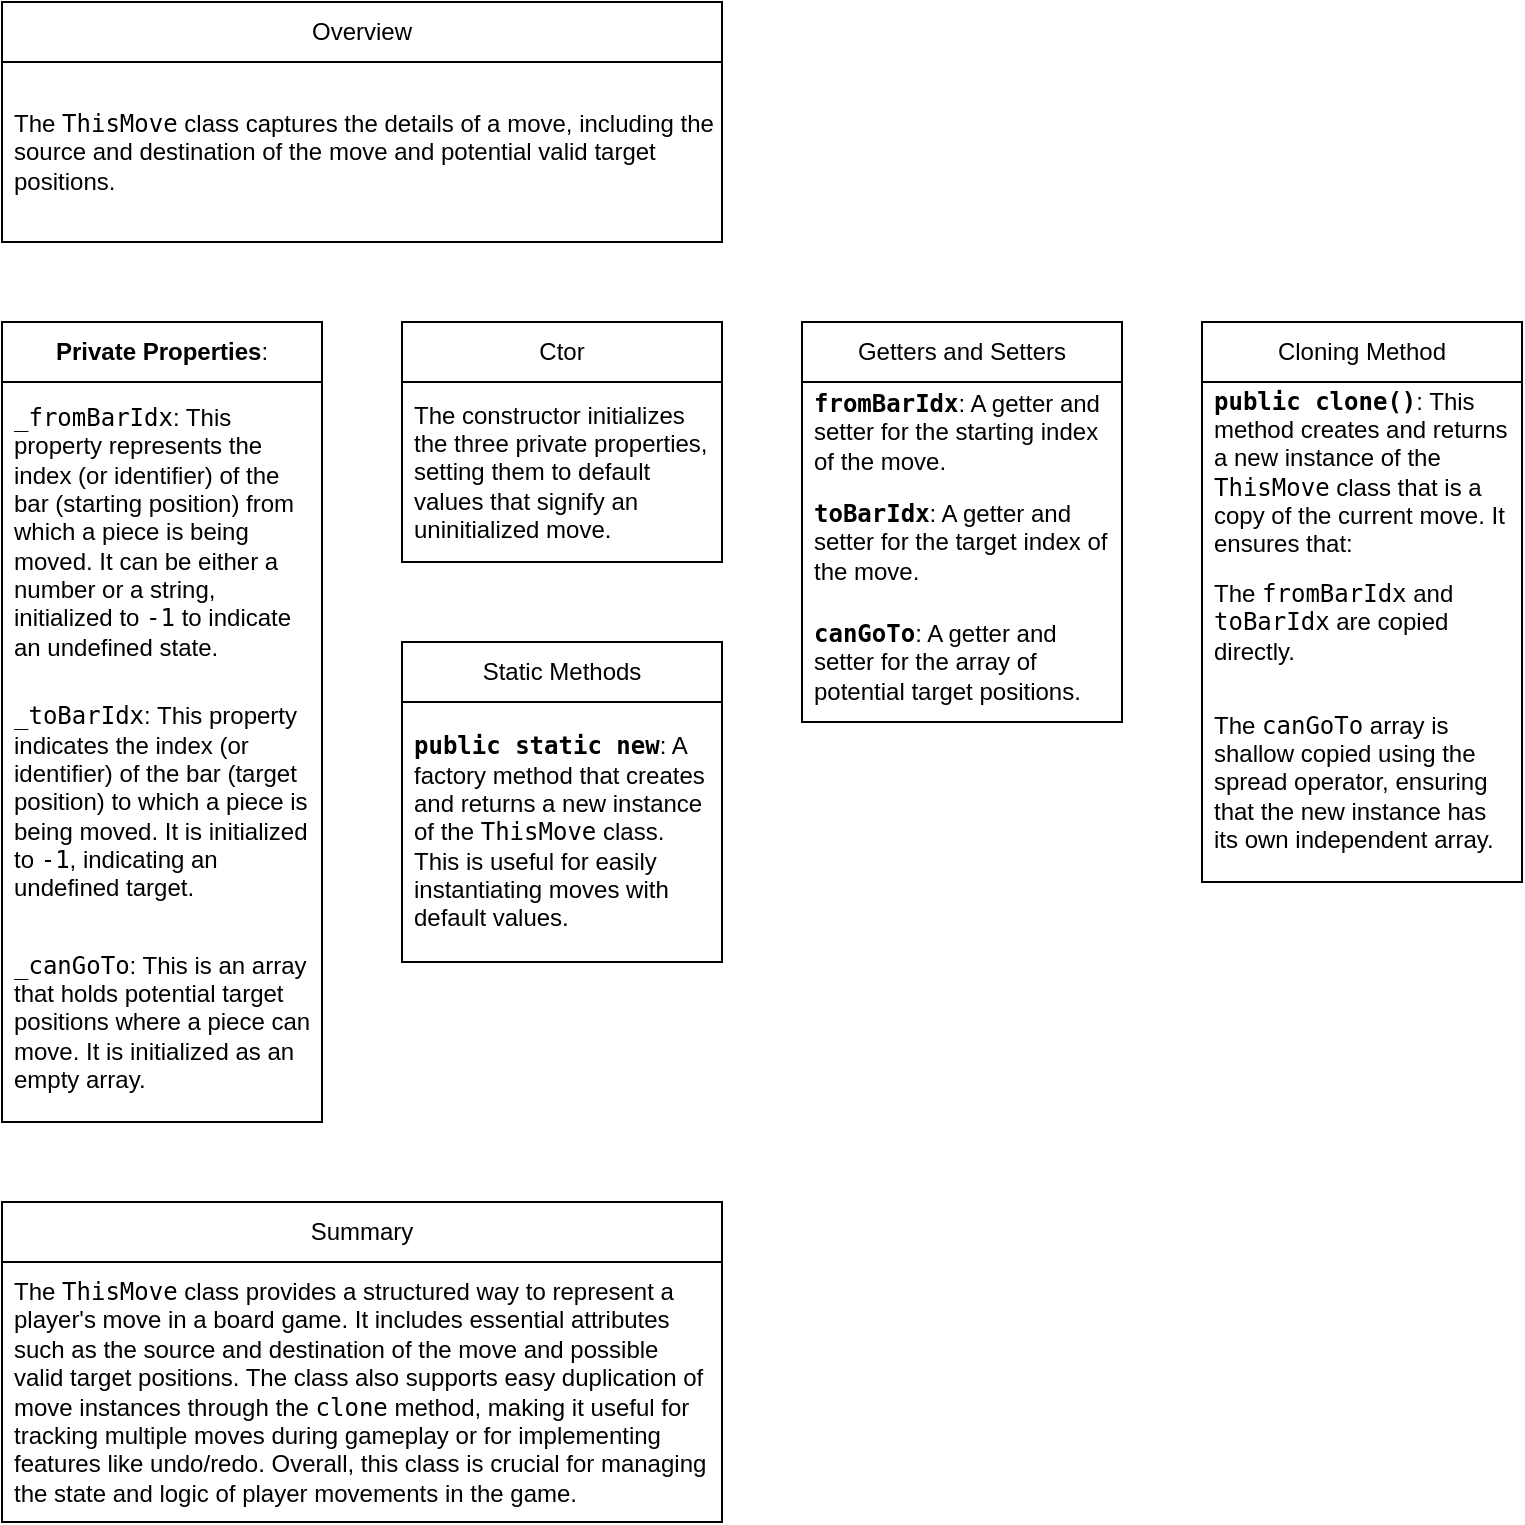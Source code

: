 <mxfile>
    <diagram id="EYohZ2oC5XbU08SCMuwa" name="Page-1">
        <mxGraphModel dx="867" dy="602" grid="1" gridSize="10" guides="1" tooltips="1" connect="1" arrows="1" fold="1" page="1" pageScale="1" pageWidth="850" pageHeight="1100" math="0" shadow="0">
            <root>
                <mxCell id="0"/>
                <mxCell id="1" parent="0"/>
                <mxCell id="2" value="Overview" style="swimlane;fontStyle=0;childLayout=stackLayout;horizontal=1;startSize=30;horizontalStack=0;resizeParent=1;resizeParentMax=0;resizeLast=0;collapsible=1;marginBottom=0;whiteSpace=wrap;html=1;" vertex="1" parent="1">
                    <mxGeometry x="40" y="40" width="360" height="120" as="geometry"/>
                </mxCell>
                <mxCell id="3" value="The &lt;code&gt;ThisMove&lt;/code&gt; class captures the details of a move, including the source and destination of the move and potential valid target positions." style="text;strokeColor=none;fillColor=none;align=left;verticalAlign=middle;spacingLeft=4;spacingRight=4;overflow=hidden;points=[[0,0.5],[1,0.5]];portConstraint=eastwest;rotatable=0;whiteSpace=wrap;html=1;" vertex="1" parent="2">
                    <mxGeometry y="30" width="360" height="90" as="geometry"/>
                </mxCell>
                <mxCell id="6" value="&lt;strong&gt;Private Properties&lt;/strong&gt;:" style="swimlane;fontStyle=0;childLayout=stackLayout;horizontal=1;startSize=30;horizontalStack=0;resizeParent=1;resizeParentMax=0;resizeLast=0;collapsible=1;marginBottom=0;whiteSpace=wrap;html=1;" vertex="1" parent="1">
                    <mxGeometry x="40" y="200" width="160" height="400" as="geometry"/>
                </mxCell>
                <mxCell id="7" value="&lt;code&gt;_fromBarIdx&lt;/code&gt;: This property represents the index (or identifier) of the bar (starting position) from which a piece is being moved. It can be either a number or a string, initialized to &lt;code&gt;-1&lt;/code&gt; to indicate an undefined state." style="text;strokeColor=none;fillColor=none;align=left;verticalAlign=middle;spacingLeft=4;spacingRight=4;overflow=hidden;points=[[0,0.5],[1,0.5]];portConstraint=eastwest;rotatable=0;whiteSpace=wrap;html=1;" vertex="1" parent="6">
                    <mxGeometry y="30" width="160" height="150" as="geometry"/>
                </mxCell>
                <mxCell id="8" value="&lt;code&gt;_toBarIdx&lt;/code&gt;: This property indicates the index (or identifier) of the bar (target position) to which a piece is being moved. It is initialized to &lt;code&gt;-1&lt;/code&gt;, indicating an undefined target." style="text;strokeColor=none;fillColor=none;align=left;verticalAlign=middle;spacingLeft=4;spacingRight=4;overflow=hidden;points=[[0,0.5],[1,0.5]];portConstraint=eastwest;rotatable=0;whiteSpace=wrap;html=1;" vertex="1" parent="6">
                    <mxGeometry y="180" width="160" height="120" as="geometry"/>
                </mxCell>
                <mxCell id="9" value="&lt;code&gt;_canGoTo&lt;/code&gt;: This is an array that holds potential target positions where a piece can move. It is initialized as an empty array." style="text;strokeColor=none;fillColor=none;align=left;verticalAlign=middle;spacingLeft=4;spacingRight=4;overflow=hidden;points=[[0,0.5],[1,0.5]];portConstraint=eastwest;rotatable=0;whiteSpace=wrap;html=1;" vertex="1" parent="6">
                    <mxGeometry y="300" width="160" height="100" as="geometry"/>
                </mxCell>
                <mxCell id="10" value="Ctor" style="swimlane;fontStyle=0;childLayout=stackLayout;horizontal=1;startSize=30;horizontalStack=0;resizeParent=1;resizeParentMax=0;resizeLast=0;collapsible=1;marginBottom=0;whiteSpace=wrap;html=1;" vertex="1" parent="1">
                    <mxGeometry x="240" y="200" width="160" height="120" as="geometry"/>
                </mxCell>
                <mxCell id="11" value="The constructor initializes the three private properties, setting them to default values that signify an uninitialized move." style="text;strokeColor=none;fillColor=none;align=left;verticalAlign=middle;spacingLeft=4;spacingRight=4;overflow=hidden;points=[[0,0.5],[1,0.5]];portConstraint=eastwest;rotatable=0;whiteSpace=wrap;html=1;" vertex="1" parent="10">
                    <mxGeometry y="30" width="160" height="90" as="geometry"/>
                </mxCell>
                <mxCell id="14" value="Static Methods" style="swimlane;fontStyle=0;childLayout=stackLayout;horizontal=1;startSize=30;horizontalStack=0;resizeParent=1;resizeParentMax=0;resizeLast=0;collapsible=1;marginBottom=0;whiteSpace=wrap;html=1;" vertex="1" parent="1">
                    <mxGeometry x="240" y="360" width="160" height="160" as="geometry"/>
                </mxCell>
                <mxCell id="15" value="&lt;strong&gt;&lt;code&gt;public static new&lt;/code&gt;&lt;/strong&gt;: A factory method that creates and returns a new instance of the &lt;code&gt;ThisMove&lt;/code&gt; class. This is useful for easily instantiating moves with default values." style="text;strokeColor=none;fillColor=none;align=left;verticalAlign=middle;spacingLeft=4;spacingRight=4;overflow=hidden;points=[[0,0.5],[1,0.5]];portConstraint=eastwest;rotatable=0;whiteSpace=wrap;html=1;" vertex="1" parent="14">
                    <mxGeometry y="30" width="160" height="130" as="geometry"/>
                </mxCell>
                <mxCell id="18" value="Getters and Setters" style="swimlane;fontStyle=0;childLayout=stackLayout;horizontal=1;startSize=30;horizontalStack=0;resizeParent=1;resizeParentMax=0;resizeLast=0;collapsible=1;marginBottom=0;whiteSpace=wrap;html=1;" vertex="1" parent="1">
                    <mxGeometry x="440" y="200" width="160" height="200" as="geometry"/>
                </mxCell>
                <mxCell id="19" value="&lt;strong&gt;&lt;code&gt;fromBarIdx&lt;/code&gt;&lt;/strong&gt;: A getter and setter for the starting index of the move." style="text;strokeColor=none;fillColor=none;align=left;verticalAlign=middle;spacingLeft=4;spacingRight=4;overflow=hidden;points=[[0,0.5],[1,0.5]];portConstraint=eastwest;rotatable=0;whiteSpace=wrap;html=1;" vertex="1" parent="18">
                    <mxGeometry y="30" width="160" height="50" as="geometry"/>
                </mxCell>
                <mxCell id="20" value="&lt;strong&gt;&lt;code&gt;toBarIdx&lt;/code&gt;&lt;/strong&gt;: A getter and setter for the target index of the move." style="text;strokeColor=none;fillColor=none;align=left;verticalAlign=middle;spacingLeft=4;spacingRight=4;overflow=hidden;points=[[0,0.5],[1,0.5]];portConstraint=eastwest;rotatable=0;whiteSpace=wrap;html=1;" vertex="1" parent="18">
                    <mxGeometry y="80" width="160" height="60" as="geometry"/>
                </mxCell>
                <mxCell id="21" value="&lt;strong&gt;&lt;code&gt;canGoTo&lt;/code&gt;&lt;/strong&gt;: A getter and setter for the array of potential target positions." style="text;strokeColor=none;fillColor=none;align=left;verticalAlign=middle;spacingLeft=4;spacingRight=4;overflow=hidden;points=[[0,0.5],[1,0.5]];portConstraint=eastwest;rotatable=0;whiteSpace=wrap;html=1;" vertex="1" parent="18">
                    <mxGeometry y="140" width="160" height="60" as="geometry"/>
                </mxCell>
                <mxCell id="22" value="Cloning Method" style="swimlane;fontStyle=0;childLayout=stackLayout;horizontal=1;startSize=30;horizontalStack=0;resizeParent=1;resizeParentMax=0;resizeLast=0;collapsible=1;marginBottom=0;whiteSpace=wrap;html=1;" vertex="1" parent="1">
                    <mxGeometry x="640" y="200" width="160" height="280" as="geometry"/>
                </mxCell>
                <mxCell id="23" value="&lt;strong&gt;&lt;code&gt;public clone()&lt;/code&gt;&lt;/strong&gt;: This method creates and returns a new instance of the &lt;code&gt;ThisMove&lt;/code&gt; class that is a copy of the current move. It ensures that:" style="text;strokeColor=none;fillColor=none;align=left;verticalAlign=middle;spacingLeft=4;spacingRight=4;overflow=hidden;points=[[0,0.5],[1,0.5]];portConstraint=eastwest;rotatable=0;whiteSpace=wrap;html=1;" vertex="1" parent="22">
                    <mxGeometry y="30" width="160" height="90" as="geometry"/>
                </mxCell>
                <mxCell id="24" value="The &lt;code&gt;fromBarIdx&lt;/code&gt; and &lt;code&gt;toBarIdx&lt;/code&gt; are copied directly." style="text;strokeColor=none;fillColor=none;align=left;verticalAlign=middle;spacingLeft=4;spacingRight=4;overflow=hidden;points=[[0,0.5],[1,0.5]];portConstraint=eastwest;rotatable=0;whiteSpace=wrap;html=1;" vertex="1" parent="22">
                    <mxGeometry y="120" width="160" height="60" as="geometry"/>
                </mxCell>
                <mxCell id="25" value="The &lt;code&gt;canGoTo&lt;/code&gt; array is shallow copied using the spread operator, ensuring that the new instance has its own independent array." style="text;strokeColor=none;fillColor=none;align=left;verticalAlign=middle;spacingLeft=4;spacingRight=4;overflow=hidden;points=[[0,0.5],[1,0.5]];portConstraint=eastwest;rotatable=0;whiteSpace=wrap;html=1;" vertex="1" parent="22">
                    <mxGeometry y="180" width="160" height="100" as="geometry"/>
                </mxCell>
                <mxCell id="26" value="Summary" style="swimlane;fontStyle=0;childLayout=stackLayout;horizontal=1;startSize=30;horizontalStack=0;resizeParent=1;resizeParentMax=0;resizeLast=0;collapsible=1;marginBottom=0;whiteSpace=wrap;html=1;" vertex="1" parent="1">
                    <mxGeometry x="40" y="640" width="360" height="160" as="geometry"/>
                </mxCell>
                <mxCell id="27" value="The &lt;code&gt;ThisMove&lt;/code&gt; class provides a structured way to represent a player's move in a board game. It includes essential attributes such as the source and destination of the move and possible valid target positions. The class also supports easy duplication of move instances through the &lt;code&gt;clone&lt;/code&gt; method, making it useful for tracking multiple moves during gameplay or for implementing features like undo/redo. Overall, this class is crucial for managing the state and logic of player movements in the game." style="text;strokeColor=none;fillColor=none;align=left;verticalAlign=middle;spacingLeft=4;spacingRight=4;overflow=hidden;points=[[0,0.5],[1,0.5]];portConstraint=eastwest;rotatable=0;whiteSpace=wrap;html=1;" vertex="1" parent="26">
                    <mxGeometry y="30" width="360" height="130" as="geometry"/>
                </mxCell>
            </root>
        </mxGraphModel>
    </diagram>
</mxfile>
